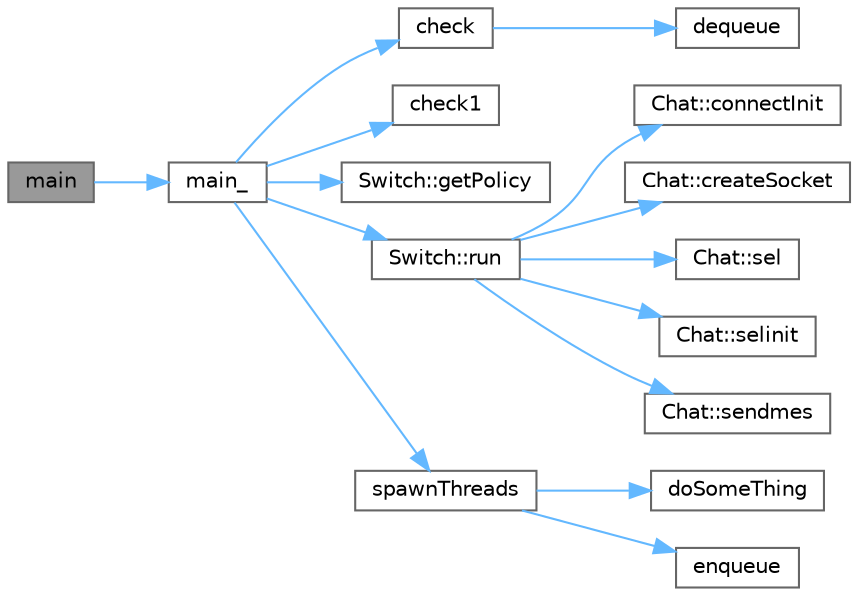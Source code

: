 digraph "main"
{
 // LATEX_PDF_SIZE
  bgcolor="transparent";
  edge [fontname=Helvetica,fontsize=10,labelfontname=Helvetica,labelfontsize=10];
  node [fontname=Helvetica,fontsize=10,shape=box,height=0.2,width=0.4];
  rankdir="LR";
  Node1 [id="Node000001",label="main",height=0.2,width=0.4,color="gray40", fillcolor="grey60", style="filled", fontcolor="black",tooltip=" "];
  Node1 -> Node2 [id="edge1_Node000001_Node000002",color="steelblue1",style="solid",tooltip=" "];
  Node2 [id="Node000002",label="main_",height=0.2,width=0.4,color="grey40", fillcolor="white", style="filled",URL="$chat_8cpp.html#abc3844a1cb97548706d301412793292e",tooltip=" "];
  Node2 -> Node3 [id="edge2_Node000002_Node000003",color="steelblue1",style="solid",tooltip=" "];
  Node3 [id="Node000003",label="check",height=0.2,width=0.4,color="grey40", fillcolor="white", style="filled",URL="$ipscan_8h.html#a83f8adca24e250bfb5c9a90a35503ae9",tooltip=" "];
  Node3 -> Node4 [id="edge3_Node000003_Node000004",color="steelblue1",style="solid",tooltip=" "];
  Node4 [id="Node000004",label="dequeue",height=0.2,width=0.4,color="grey40", fillcolor="white", style="filled",URL="$ipscan_8h.html#a8635fd75d9ec89144634578ff256fc65",tooltip=" "];
  Node2 -> Node5 [id="edge4_Node000002_Node000005",color="steelblue1",style="solid",tooltip=" "];
  Node5 [id="Node000005",label="check1",height=0.2,width=0.4,color="grey40", fillcolor="white", style="filled",URL="$ipscan_8h.html#a5fdc8d10654fe2e1130cae14de344b95",tooltip=" "];
  Node2 -> Node6 [id="edge5_Node000002_Node000006",color="steelblue1",style="solid",tooltip=" "];
  Node6 [id="Node000006",label="Switch::getPolicy",height=0.2,width=0.4,color="grey40", fillcolor="white", style="filled",URL="$classSwitch.html#a22e291156c031bde2e1e6b03eafc8b70",tooltip=" "];
  Node2 -> Node7 [id="edge6_Node000002_Node000007",color="steelblue1",style="solid",tooltip=" "];
  Node7 [id="Node000007",label="Switch::run",height=0.2,width=0.4,color="grey40", fillcolor="white", style="filled",URL="$classSwitch.html#a11e4dbaca2baae6ff00b99c31ce9a4e2",tooltip=" "];
  Node7 -> Node8 [id="edge7_Node000007_Node000008",color="steelblue1",style="solid",tooltip=" "];
  Node8 [id="Node000008",label="Chat::connectInit",height=0.2,width=0.4,color="grey40", fillcolor="white", style="filled",URL="$classChat.html#a78b2669c291ea47ede7b6f08320e0783",tooltip=" "];
  Node7 -> Node9 [id="edge8_Node000007_Node000009",color="steelblue1",style="solid",tooltip=" "];
  Node9 [id="Node000009",label="Chat::createSocket",height=0.2,width=0.4,color="grey40", fillcolor="white", style="filled",URL="$classChat.html#a5d0ba35014f7468149fea81e034e496e",tooltip="Прообраз функции создания сокета для инициализации клиента/сервера. Запись в переменную sock."];
  Node7 -> Node10 [id="edge9_Node000007_Node000010",color="steelblue1",style="solid",tooltip=" "];
  Node10 [id="Node000010",label="Chat::sel",height=0.2,width=0.4,color="grey40", fillcolor="white", style="filled",URL="$classChat.html#ac646c16ac251aa1100b5dd29efa15962",tooltip=" "];
  Node7 -> Node11 [id="edge10_Node000007_Node000011",color="steelblue1",style="solid",tooltip=" "];
  Node11 [id="Node000011",label="Chat::selinit",height=0.2,width=0.4,color="grey40", fillcolor="white", style="filled",URL="$classChat.html#a816f1c23fd61e6e9eb5a76dacdc2091b",tooltip=" "];
  Node7 -> Node12 [id="edge11_Node000007_Node000012",color="steelblue1",style="solid",tooltip=" "];
  Node12 [id="Node000012",label="Chat::sendmes",height=0.2,width=0.4,color="grey40", fillcolor="white", style="filled",URL="$classChat.html#a13342c244a8c1ecf994ae3cf24137d0a",tooltip=" "];
  Node2 -> Node13 [id="edge12_Node000002_Node000013",color="steelblue1",style="solid",tooltip=" "];
  Node13 [id="Node000013",label="spawnThreads",height=0.2,width=0.4,color="grey40", fillcolor="white", style="filled",URL="$ipscan_8h.html#a6bd4d00ce1f074f5a80f78b7c055b63a",tooltip=" "];
  Node13 -> Node14 [id="edge13_Node000013_Node000014",color="steelblue1",style="solid",tooltip=" "];
  Node14 [id="Node000014",label="doSomeThing",height=0.2,width=0.4,color="grey40", fillcolor="white", style="filled",URL="$ipscan_8h.html#a30cf397be31be31a7c4202ecf4e149a2",tooltip=" "];
  Node13 -> Node15 [id="edge14_Node000013_Node000015",color="steelblue1",style="solid",tooltip=" "];
  Node15 [id="Node000015",label="enqueue",height=0.2,width=0.4,color="grey40", fillcolor="white", style="filled",URL="$ipscan_8h.html#a5a3ec7db7659e2ab075973ac327e134f",tooltip=" "];
}
